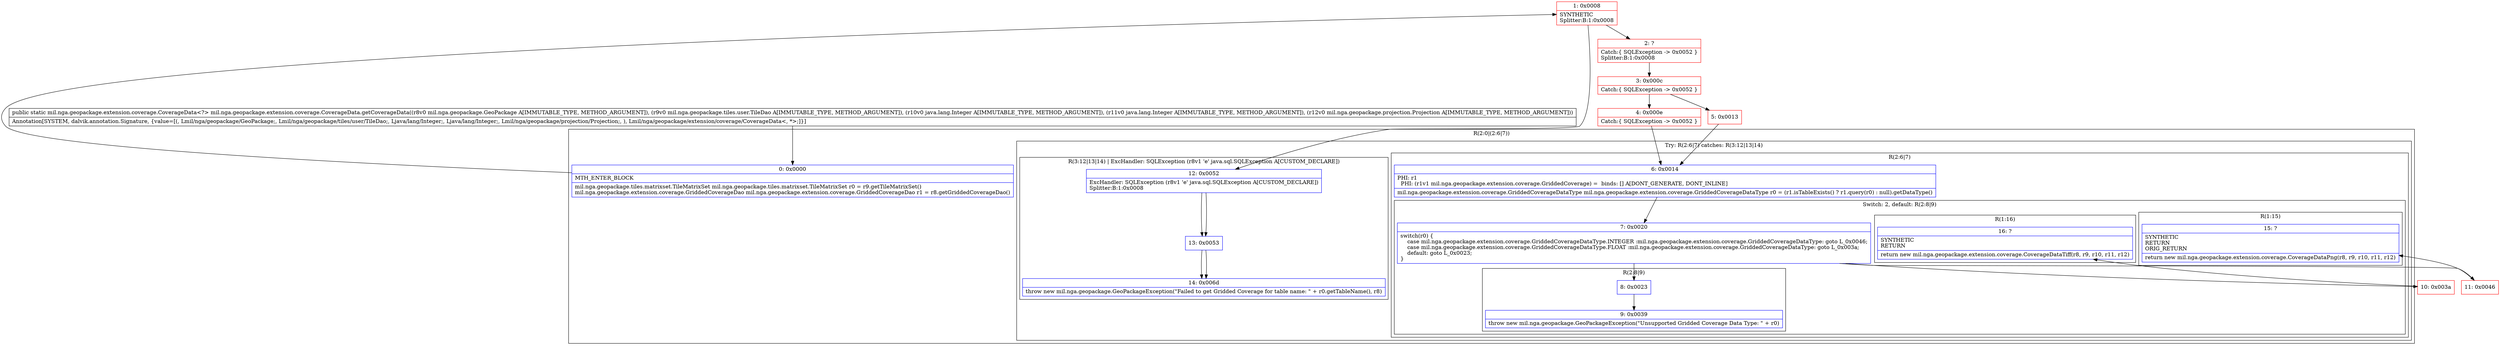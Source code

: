 digraph "CFG formil.nga.geopackage.extension.coverage.CoverageData.getCoverageData(Lmil\/nga\/geopackage\/GeoPackage;Lmil\/nga\/geopackage\/tiles\/user\/TileDao;Ljava\/lang\/Integer;Ljava\/lang\/Integer;Lmil\/nga\/geopackage\/projection\/Projection;)Lmil\/nga\/geopackage\/extension\/coverage\/CoverageData;" {
subgraph cluster_Region_1455331355 {
label = "R(2:0|(2:6|7))";
node [shape=record,color=blue];
Node_0 [shape=record,label="{0\:\ 0x0000|MTH_ENTER_BLOCK\l|mil.nga.geopackage.tiles.matrixset.TileMatrixSet mil.nga.geopackage.tiles.matrixset.TileMatrixSet r0 = r9.getTileMatrixSet()\lmil.nga.geopackage.extension.coverage.GriddedCoverageDao mil.nga.geopackage.extension.coverage.GriddedCoverageDao r1 = r8.getGriddedCoverageDao()\l}"];
subgraph cluster_TryCatchRegion_2071248970 {
label = "Try: R(2:6|7) catches: R(3:12|13|14)";
node [shape=record,color=blue];
subgraph cluster_Region_696426033 {
label = "R(2:6|7)";
node [shape=record,color=blue];
Node_6 [shape=record,label="{6\:\ 0x0014|PHI: r1 \l  PHI: (r1v1 mil.nga.geopackage.extension.coverage.GriddedCoverage) =  binds: [] A[DONT_GENERATE, DONT_INLINE]\l|mil.nga.geopackage.extension.coverage.GriddedCoverageDataType mil.nga.geopackage.extension.coverage.GriddedCoverageDataType r0 = (r1.isTableExists() ? r1.query(r0) : null).getDataType()\l}"];
subgraph cluster_SwitchRegion_1641854846 {
label = "Switch: 2, default: R(2:8|9)";
node [shape=record,color=blue];
Node_7 [shape=record,label="{7\:\ 0x0020|switch(r0) \{\l    case mil.nga.geopackage.extension.coverage.GriddedCoverageDataType.INTEGER :mil.nga.geopackage.extension.coverage.GriddedCoverageDataType: goto L_0x0046;\l    case mil.nga.geopackage.extension.coverage.GriddedCoverageDataType.FLOAT :mil.nga.geopackage.extension.coverage.GriddedCoverageDataType: goto L_0x003a;\l    default: goto L_0x0023;\l\}\l}"];
subgraph cluster_Region_405306401 {
label = "R(1:15)";
node [shape=record,color=blue];
Node_15 [shape=record,label="{15\:\ ?|SYNTHETIC\lRETURN\lORIG_RETURN\l|return new mil.nga.geopackage.extension.coverage.CoverageDataPng(r8, r9, r10, r11, r12)\l}"];
}
subgraph cluster_Region_1938076463 {
label = "R(1:16)";
node [shape=record,color=blue];
Node_16 [shape=record,label="{16\:\ ?|SYNTHETIC\lRETURN\l|return new mil.nga.geopackage.extension.coverage.CoverageDataTiff(r8, r9, r10, r11, r12)\l}"];
}
subgraph cluster_Region_1124107550 {
label = "R(2:8|9)";
node [shape=record,color=blue];
Node_8 [shape=record,label="{8\:\ 0x0023}"];
Node_9 [shape=record,label="{9\:\ 0x0039|throw new mil.nga.geopackage.GeoPackageException(\"Unsupported Gridded Coverage Data Type: \" + r0)\l}"];
}
}
}
subgraph cluster_Region_461280998 {
label = "R(3:12|13|14) | ExcHandler: SQLException (r8v1 'e' java.sql.SQLException A[CUSTOM_DECLARE])\l";
node [shape=record,color=blue];
Node_12 [shape=record,label="{12\:\ 0x0052|ExcHandler: SQLException (r8v1 'e' java.sql.SQLException A[CUSTOM_DECLARE])\lSplitter:B:1:0x0008\l}"];
Node_13 [shape=record,label="{13\:\ 0x0053}"];
Node_14 [shape=record,label="{14\:\ 0x006d|throw new mil.nga.geopackage.GeoPackageException(\"Failed to get Gridded Coverage for table name: \" + r0.getTableName(), r8)\l}"];
}
}
}
subgraph cluster_Region_461280998 {
label = "R(3:12|13|14) | ExcHandler: SQLException (r8v1 'e' java.sql.SQLException A[CUSTOM_DECLARE])\l";
node [shape=record,color=blue];
Node_12 [shape=record,label="{12\:\ 0x0052|ExcHandler: SQLException (r8v1 'e' java.sql.SQLException A[CUSTOM_DECLARE])\lSplitter:B:1:0x0008\l}"];
Node_13 [shape=record,label="{13\:\ 0x0053}"];
Node_14 [shape=record,label="{14\:\ 0x006d|throw new mil.nga.geopackage.GeoPackageException(\"Failed to get Gridded Coverage for table name: \" + r0.getTableName(), r8)\l}"];
}
Node_1 [shape=record,color=red,label="{1\:\ 0x0008|SYNTHETIC\lSplitter:B:1:0x0008\l}"];
Node_2 [shape=record,color=red,label="{2\:\ ?|Catch:\{ SQLException \-\> 0x0052 \}\lSplitter:B:1:0x0008\l}"];
Node_3 [shape=record,color=red,label="{3\:\ 0x000c|Catch:\{ SQLException \-\> 0x0052 \}\l}"];
Node_4 [shape=record,color=red,label="{4\:\ 0x000e|Catch:\{ SQLException \-\> 0x0052 \}\l}"];
Node_5 [shape=record,color=red,label="{5\:\ 0x0013}"];
Node_10 [shape=record,color=red,label="{10\:\ 0x003a}"];
Node_11 [shape=record,color=red,label="{11\:\ 0x0046}"];
MethodNode[shape=record,label="{public static mil.nga.geopackage.extension.coverage.CoverageData\<?\> mil.nga.geopackage.extension.coverage.CoverageData.getCoverageData((r8v0 mil.nga.geopackage.GeoPackage A[IMMUTABLE_TYPE, METHOD_ARGUMENT]), (r9v0 mil.nga.geopackage.tiles.user.TileDao A[IMMUTABLE_TYPE, METHOD_ARGUMENT]), (r10v0 java.lang.Integer A[IMMUTABLE_TYPE, METHOD_ARGUMENT]), (r11v0 java.lang.Integer A[IMMUTABLE_TYPE, METHOD_ARGUMENT]), (r12v0 mil.nga.geopackage.projection.Projection A[IMMUTABLE_TYPE, METHOD_ARGUMENT]))  | Annotation[SYSTEM, dalvik.annotation.Signature, \{value=[(, Lmil\/nga\/geopackage\/GeoPackage;, Lmil\/nga\/geopackage\/tiles\/user\/TileDao;, Ljava\/lang\/Integer;, Ljava\/lang\/Integer;, Lmil\/nga\/geopackage\/projection\/Projection;, ), Lmil\/nga\/geopackage\/extension\/coverage\/CoverageData\<, *\>;]\}]\l}"];
MethodNode -> Node_0;
Node_0 -> Node_1;
Node_6 -> Node_7;
Node_7 -> Node_8;
Node_7 -> Node_10;
Node_7 -> Node_11;
Node_8 -> Node_9;
Node_12 -> Node_13;
Node_13 -> Node_14;
Node_12 -> Node_13;
Node_13 -> Node_14;
Node_1 -> Node_2;
Node_1 -> Node_12;
Node_2 -> Node_3;
Node_3 -> Node_4;
Node_3 -> Node_5;
Node_4 -> Node_6;
Node_5 -> Node_6;
Node_10 -> Node_16;
Node_11 -> Node_15;
}


